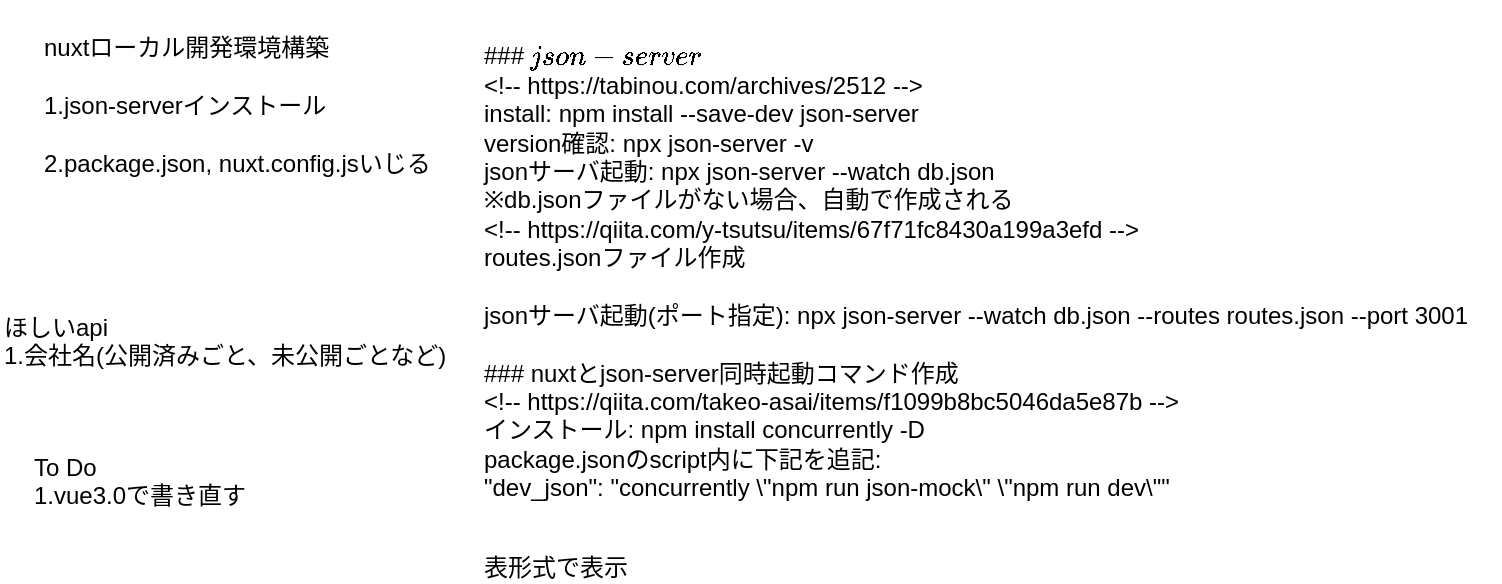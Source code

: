<mxfile>
    <diagram id="1YFxwhipXY8r6Y6Q5YDT" name="Page-1">
        <mxGraphModel dx="564" dy="261" grid="1" gridSize="10" guides="1" tooltips="1" connect="1" arrows="1" fold="1" page="1" pageScale="1" pageWidth="827" pageHeight="1169" math="0" shadow="0">
            <root>
                <mxCell id="0"/>
                <mxCell id="1" parent="0"/>
                <mxCell id="2" value="nuxtローカル開発環境構築&lt;br&gt;&lt;br&gt;1.json-serverインストール&lt;br&gt;&lt;br&gt;2.package.json, nuxt.config.jsいじる" style="text;html=1;align=left;verticalAlign=top;resizable=0;points=[];autosize=1;strokeColor=none;" parent="1" vertex="1">
                    <mxGeometry x="40" y="30" width="210" height="80" as="geometry"/>
                </mxCell>
                <mxCell id="3" value="&lt;div&gt;&lt;br&gt;&lt;/div&gt;&lt;div&gt;### `json-server`&lt;/div&gt;&lt;div&gt;&amp;lt;!-- https://tabinou.com/archives/2512 --&amp;gt;&lt;/div&gt;&lt;div&gt;install: npm install --save-dev json-server&lt;/div&gt;&lt;div&gt;version確認: npx json-server -v&lt;/div&gt;&lt;div&gt;jsonサーバ起動: npx json-server --watch db.json&lt;/div&gt;&lt;div&gt;※db.jsonファイルがない場合、自動で作成される&lt;/div&gt;&lt;div&gt;&amp;lt;!-- https://qiita.com/y-tsutsu/items/67f71fc8430a199a3efd --&amp;gt;&lt;/div&gt;&lt;div&gt;routes.jsonファイル作成&lt;/div&gt;&lt;div&gt;&lt;br&gt;&lt;/div&gt;&lt;div&gt;jsonサーバ起動(ポート指定): npx json-server --watch db.json --routes routes.json --port 3001&lt;/div&gt;&lt;div&gt;&lt;br&gt;&lt;/div&gt;&lt;div&gt;### nuxtとjson-server同時起動コマンド作成&lt;/div&gt;&lt;div&gt;&amp;lt;!-- https://qiita.com/takeo-asai/items/f1099b8bc5046da5e87b --&amp;gt;&lt;/div&gt;&lt;div&gt;インストール: npm install concurrently -D&lt;/div&gt;&lt;div&gt;package.jsonのscript内に下記を追記:&lt;/div&gt;&lt;div&gt;&quot;dev_json&quot;: &quot;concurrently \&quot;npm run json-mock\&quot; \&quot;npm run dev\&quot;&quot;&lt;/div&gt;" style="text;html=1;align=left;verticalAlign=top;resizable=0;points=[];autosize=1;strokeColor=none;" parent="1" vertex="1">
                    <mxGeometry x="260" y="20" width="510" height="240" as="geometry"/>
                </mxCell>
                <mxCell id="4" value="ほしいapi&lt;br&gt;1.会社名(公開済みごと、未公開ごとなど)" style="text;html=1;align=left;verticalAlign=top;resizable=0;points=[];autosize=1;strokeColor=none;" parent="1" vertex="1">
                    <mxGeometry x="20" y="170" width="240" height="30" as="geometry"/>
                </mxCell>
                <mxCell id="5" value="To Do&lt;br&gt;1.vue3.0で書き直す" style="text;html=1;align=left;verticalAlign=top;resizable=0;points=[];autosize=1;strokeColor=none;" parent="1" vertex="1">
                    <mxGeometry x="35" y="240" width="120" height="30" as="geometry"/>
                </mxCell>
                <mxCell id="ig_ntxyra1lJ4XbZ5mGs-5" value="表形式で表示&lt;br&gt;" style="text;html=1;align=left;verticalAlign=top;resizable=0;points=[];autosize=1;strokeColor=none;" vertex="1" parent="1">
                    <mxGeometry x="260" y="290" width="90" height="20" as="geometry"/>
                </mxCell>
            </root>
        </mxGraphModel>
    </diagram>
    <diagram id="DXulwIS53BB-GbVR4dh3" name="image">
        <mxGraphModel dx="804" dy="261" grid="1" gridSize="10" guides="1" tooltips="1" connect="1" arrows="1" fold="1" page="1" pageScale="1" pageWidth="827" pageHeight="1169" math="0" shadow="0">
            <root>
                <mxCell id="tE4BbN-4u7K3I2lurqO_-0"/>
                <mxCell id="tE4BbN-4u7K3I2lurqO_-1" parent="tE4BbN-4u7K3I2lurqO_-0"/>
                <mxCell id="tE4BbN-4u7K3I2lurqO_-8" style="edgeStyle=orthogonalEdgeStyle;rounded=0;orthogonalLoop=1;jettySize=auto;html=1;exitX=0.75;exitY=1;exitDx=0;exitDy=0;entryX=0.75;entryY=0;entryDx=0;entryDy=0;" parent="tE4BbN-4u7K3I2lurqO_-1" source="tE4BbN-4u7K3I2lurqO_-2" target="tE4BbN-4u7K3I2lurqO_-7" edge="1">
                    <mxGeometry relative="1" as="geometry"/>
                </mxCell>
                <mxCell id="tE4BbN-4u7K3I2lurqO_-12" style="edgeStyle=orthogonalEdgeStyle;rounded=0;orthogonalLoop=1;jettySize=auto;html=1;exitX=0;exitY=0.75;exitDx=0;exitDy=0;entryX=1;entryY=0.75;entryDx=0;entryDy=0;" parent="tE4BbN-4u7K3I2lurqO_-1" source="tE4BbN-4u7K3I2lurqO_-2" target="tE4BbN-4u7K3I2lurqO_-3" edge="1">
                    <mxGeometry relative="1" as="geometry"/>
                </mxCell>
                <mxCell id="tE4BbN-4u7K3I2lurqO_-2" value="store/index.js" style="whiteSpace=wrap;html=1;" parent="tE4BbN-4u7K3I2lurqO_-1" vertex="1">
                    <mxGeometry x="240" y="30" width="120" height="60" as="geometry"/>
                </mxCell>
                <mxCell id="tE4BbN-4u7K3I2lurqO_-5" style="edgeStyle=orthogonalEdgeStyle;rounded=0;orthogonalLoop=1;jettySize=auto;html=1;exitX=1;exitY=0.25;exitDx=0;exitDy=0;entryX=0;entryY=0.25;entryDx=0;entryDy=0;" parent="tE4BbN-4u7K3I2lurqO_-1" source="tE4BbN-4u7K3I2lurqO_-3" target="tE4BbN-4u7K3I2lurqO_-2" edge="1">
                    <mxGeometry relative="1" as="geometry"/>
                </mxCell>
                <mxCell id="tE4BbN-4u7K3I2lurqO_-3" value="pages/各ページ" style="whiteSpace=wrap;html=1;" parent="tE4BbN-4u7K3I2lurqO_-1" vertex="1">
                    <mxGeometry x="70" y="30" width="120" height="60" as="geometry"/>
                </mxCell>
                <mxCell id="tE4BbN-4u7K3I2lurqO_-6" value="commit" style="text;html=1;align=center;verticalAlign=middle;resizable=0;points=[];autosize=1;strokeColor=none;" parent="tE4BbN-4u7K3I2lurqO_-1" vertex="1">
                    <mxGeometry x="190" y="20" width="50" height="20" as="geometry"/>
                </mxCell>
                <mxCell id="tE4BbN-4u7K3I2lurqO_-10" style="edgeStyle=orthogonalEdgeStyle;rounded=0;orthogonalLoop=1;jettySize=auto;html=1;exitX=0.25;exitY=0;exitDx=0;exitDy=0;entryX=0.25;entryY=1;entryDx=0;entryDy=0;" parent="tE4BbN-4u7K3I2lurqO_-1" source="tE4BbN-4u7K3I2lurqO_-7" target="tE4BbN-4u7K3I2lurqO_-2" edge="1">
                    <mxGeometry relative="1" as="geometry"/>
                </mxCell>
                <mxCell id="tE4BbN-4u7K3I2lurqO_-7" value="flask" style="whiteSpace=wrap;html=1;" parent="tE4BbN-4u7K3I2lurqO_-1" vertex="1">
                    <mxGeometry x="240" y="170" width="120" height="60" as="geometry"/>
                </mxCell>
                <mxCell id="tE4BbN-4u7K3I2lurqO_-9" value="api/request" style="text;html=1;align=center;verticalAlign=middle;resizable=0;points=[];autosize=1;strokeColor=none;" parent="tE4BbN-4u7K3I2lurqO_-1" vertex="1">
                    <mxGeometry x="325" y="110" width="70" height="20" as="geometry"/>
                </mxCell>
                <mxCell id="tE4BbN-4u7K3I2lurqO_-11" value="api/response" style="text;html=1;align=center;verticalAlign=middle;resizable=0;points=[];autosize=1;strokeColor=none;" parent="tE4BbN-4u7K3I2lurqO_-1" vertex="1">
                    <mxGeometry x="205" y="120" width="80" height="20" as="geometry"/>
                </mxCell>
                <mxCell id="tE4BbN-4u7K3I2lurqO_-13" value="store" style="text;html=1;align=center;verticalAlign=middle;resizable=0;points=[];autosize=1;strokeColor=none;" parent="tE4BbN-4u7K3I2lurqO_-1" vertex="1">
                    <mxGeometry x="190" y="80" width="40" height="20" as="geometry"/>
                </mxCell>
            </root>
        </mxGraphModel>
    </diagram>
    <diagram id="FEyMsxz_L21BVMjUiSZh" name="hierarchyについて">
        <mxGraphModel dx="1340" dy="782" grid="1" gridSize="10" guides="1" tooltips="1" connect="1" arrows="1" fold="1" page="1" pageScale="1" pageWidth="827" pageHeight="1169" math="0" shadow="0">
            <root>
                <mxCell id="N04FtUZ0s6JrWru38fER-0"/>
                <mxCell id="N04FtUZ0s6JrWru38fER-1" parent="N04FtUZ0s6JrWru38fER-0"/>
                <mxCell id="N04FtUZ0s6JrWru38fER-24" value="VueJsonToTableNew.vue&lt;br&gt;&lt;br&gt;&lt;div&gt;&amp;lt;template&amp;gt;&lt;/div&gt;&lt;div&gt;&amp;nbsp; &amp;nbsp; &amp;nbsp; &amp;nbsp; &amp;lt;p&amp;gt;hierarchy:{{hierarchy}}&amp;lt;/p&amp;gt;&lt;/div&gt;&lt;div&gt;&amp;nbsp; &amp;nbsp; &amp;nbsp; &amp;nbsp; &amp;lt;VueJsonToTable&lt;/div&gt;&lt;div&gt;&amp;nbsp; &amp;nbsp; &amp;nbsp; &amp;nbsp; &amp;nbsp; :data=&quot;data[row]&quot;&lt;/div&gt;&lt;div&gt;&amp;nbsp; &amp;nbsp; &amp;nbsp; &amp;nbsp; &amp;nbsp; :previousData=&quot;arrData&quot;&lt;/div&gt;&lt;div&gt;&amp;nbsp; &amp;nbsp; &amp;nbsp; &amp;nbsp; &amp;nbsp; :hierarchy=&quot;hieNum&quot;&lt;/div&gt;&lt;div&gt;&amp;nbsp; &amp;nbsp; &amp;nbsp; &amp;nbsp; /&amp;gt;&lt;/div&gt;&lt;div&gt;&amp;lt;/template&amp;gt;&lt;/div&gt;&lt;div&gt;&lt;br&gt;&lt;/div&gt;&lt;div&gt;&lt;br&gt;&lt;/div&gt;&lt;div&gt;&amp;lt;script&amp;gt;&lt;/div&gt;&lt;div&gt;import VueJsonToTable from &quot;./VueJsonToTable&quot;;&lt;/div&gt;&lt;div&gt;export default {&lt;/div&gt;&lt;div&gt;&amp;nbsp; name: &quot;VueJsonToTable&quot;,&lt;/div&gt;&lt;div&gt;&amp;nbsp; components: {&lt;/div&gt;&lt;div&gt;&amp;nbsp; &amp;nbsp; VueJsonToTable&lt;/div&gt;&lt;div&gt;&amp;nbsp; },&lt;/div&gt;&lt;div&gt;&amp;nbsp; props: {&lt;/div&gt;&lt;div&gt;&amp;nbsp; &amp;nbsp; // jsonの階層管理&lt;/div&gt;&lt;div&gt;&amp;nbsp; &amp;nbsp; hierarchy:{&lt;/div&gt;&lt;div&gt;&amp;nbsp; &amp;nbsp; &amp;nbsp; type: Number,&lt;/div&gt;&lt;div&gt;&amp;nbsp; &amp;nbsp; &amp;nbsp; default:0&lt;/div&gt;&lt;div&gt;&amp;nbsp; &amp;nbsp; },&lt;/div&gt;&lt;div&gt;&amp;nbsp; },&lt;/div&gt;&lt;div&gt;&amp;nbsp; data(){&lt;/div&gt;&lt;div&gt;&amp;nbsp; &amp;nbsp; return{&lt;/div&gt;&lt;div&gt;&amp;nbsp; &amp;nbsp; &amp;nbsp; hieNum:this.hierarchy&lt;/div&gt;&lt;div&gt;&amp;nbsp; &amp;nbsp; }&lt;/div&gt;&lt;div&gt;&amp;nbsp; },&lt;/div&gt;&lt;div&gt;&amp;nbsp; created(){&lt;/div&gt;&lt;div&gt;&amp;nbsp; &amp;nbsp; this.hieNum = this.hierarchy + 1&lt;/div&gt;&lt;div&gt;&amp;nbsp; },&lt;/div&gt;&lt;div&gt;&amp;nbsp; }&lt;/div&gt;&lt;div&gt;};&lt;/div&gt;&lt;div&gt;&amp;lt;/script&amp;gt;&lt;/div&gt;" style="whiteSpace=wrap;html=1;align=left;verticalAlign=top;" vertex="1" parent="N04FtUZ0s6JrWru38fER-1">
                    <mxGeometry x="330" y="90" width="300" height="540" as="geometry"/>
                </mxCell>
                <mxCell id="N04FtUZ0s6JrWru38fER-3" value="hierarychy: jsonの階層を管理するための値" style="text;html=1;align=center;verticalAlign=middle;resizable=0;points=[];autosize=1;strokeColor=none;" vertex="1" parent="N04FtUZ0s6JrWru38fER-1">
                    <mxGeometry x="35" y="10" width="240" height="20" as="geometry"/>
                </mxCell>
                <mxCell id="N04FtUZ0s6JrWru38fER-4" value="VueJsonToTableNew.vue&lt;br&gt;&lt;br&gt;&lt;div&gt;&amp;lt;template&amp;gt;&lt;/div&gt;&lt;div&gt;&amp;nbsp; &amp;nbsp; &amp;nbsp; &amp;nbsp; &amp;lt;p&amp;gt;hierarchy:{{hierarchy}}&amp;lt;/p&amp;gt;&lt;/div&gt;&lt;div&gt;&amp;nbsp; &amp;nbsp; &amp;nbsp; &amp;nbsp; &amp;lt;VueJsonToTable&lt;/div&gt;&lt;div&gt;&amp;nbsp; &amp;nbsp; &amp;nbsp; &amp;nbsp; &amp;nbsp; :data=&quot;data[row]&quot;&lt;/div&gt;&lt;div&gt;&amp;nbsp; &amp;nbsp; &amp;nbsp; &amp;nbsp; &amp;nbsp; :previousData=&quot;arrData&quot;&lt;/div&gt;&lt;div&gt;&amp;nbsp; &amp;nbsp; &amp;nbsp; &amp;nbsp; &amp;nbsp; :hierarchy=&quot;hieNum&quot;&lt;/div&gt;&lt;div&gt;&amp;nbsp; &amp;nbsp; &amp;nbsp; &amp;nbsp; /&amp;gt;&lt;/div&gt;&lt;div&gt;&amp;lt;/template&amp;gt;&lt;/div&gt;&lt;div&gt;&lt;br&gt;&lt;/div&gt;&lt;div&gt;&lt;br&gt;&lt;/div&gt;&lt;div&gt;&amp;lt;script&amp;gt;&lt;/div&gt;&lt;div&gt;import VueJsonToTable from &quot;./VueJsonToTable&quot;;&lt;/div&gt;&lt;div&gt;export default {&lt;/div&gt;&lt;div&gt;&amp;nbsp; name: &quot;VueJsonToTable&quot;,&lt;/div&gt;&lt;div&gt;&amp;nbsp; components: {&lt;/div&gt;&lt;div&gt;&amp;nbsp; &amp;nbsp; VueJsonToTable&lt;/div&gt;&lt;div&gt;&amp;nbsp; },&lt;/div&gt;&lt;div&gt;&amp;nbsp; props: {&lt;/div&gt;&lt;div&gt;&amp;nbsp; &amp;nbsp; // jsonの階層管理&lt;/div&gt;&lt;div&gt;&amp;nbsp; &amp;nbsp; hierarchy:{&lt;/div&gt;&lt;div&gt;&amp;nbsp; &amp;nbsp; &amp;nbsp; type: Number,&lt;/div&gt;&lt;div&gt;&amp;nbsp; &amp;nbsp; &amp;nbsp; default:0&lt;/div&gt;&lt;div&gt;&amp;nbsp; &amp;nbsp; },&lt;/div&gt;&lt;div&gt;&amp;nbsp; },&lt;/div&gt;&lt;div&gt;&amp;nbsp; data(){&lt;/div&gt;&lt;div&gt;&amp;nbsp; &amp;nbsp; return{&lt;/div&gt;&lt;div&gt;&amp;nbsp; &amp;nbsp; &amp;nbsp; hieNum:this.hierarchy&lt;/div&gt;&lt;div&gt;&amp;nbsp; &amp;nbsp; }&lt;/div&gt;&lt;div&gt;&amp;nbsp; },&lt;/div&gt;&lt;div&gt;&amp;nbsp; created(){&lt;/div&gt;&lt;div&gt;&amp;nbsp; &amp;nbsp; this.hieNum = this.hierarchy + 1&lt;/div&gt;&lt;div&gt;&amp;nbsp; },&lt;/div&gt;&lt;div&gt;&amp;nbsp; }&lt;/div&gt;&lt;div&gt;};&lt;/div&gt;&lt;div&gt;&amp;lt;/script&amp;gt;&lt;/div&gt;" style="whiteSpace=wrap;html=1;align=left;verticalAlign=top;" vertex="1" parent="N04FtUZ0s6JrWru38fER-1">
                    <mxGeometry x="10" y="90" width="300" height="540" as="geometry"/>
                </mxCell>
                <mxCell id="N04FtUZ0s6JrWru38fER-7" value="hierarchy: 0" style="text;html=1;align=center;verticalAlign=middle;resizable=0;points=[];autosize=1;strokeColor=none;" vertex="1" parent="N04FtUZ0s6JrWru38fER-1">
                    <mxGeometry x="70" y="60" width="80" height="20" as="geometry"/>
                </mxCell>
                <mxCell id="N04FtUZ0s6JrWru38fER-9" value="hierarchy: 1" style="text;html=1;align=center;verticalAlign=middle;resizable=0;points=[];autosize=1;strokeColor=none;" vertex="1" parent="N04FtUZ0s6JrWru38fER-1">
                    <mxGeometry x="340" y="60" width="80" height="20" as="geometry"/>
                </mxCell>
                <mxCell id="N04FtUZ0s6JrWru38fER-13" value="&lt;span style=&quot;text-align: center&quot;&gt;hierarchy: 0&lt;/span&gt;" style="whiteSpace=wrap;html=1;align=left;verticalAlign=top;strokeColor=#007FFF;" vertex="1" parent="N04FtUZ0s6JrWru38fER-1">
                    <mxGeometry x="210" y="130" width="80" height="30" as="geometry"/>
                </mxCell>
                <mxCell id="N04FtUZ0s6JrWru38fER-20" style="edgeStyle=orthogonalEdgeStyle;rounded=0;orthogonalLoop=1;jettySize=auto;html=1;exitX=1;exitY=0.5;exitDx=0;exitDy=0;entryX=0.75;entryY=1;entryDx=0;entryDy=0;strokeColor=#007FFF;" edge="1" parent="N04FtUZ0s6JrWru38fER-1" source="N04FtUZ0s6JrWru38fER-14" target="N04FtUZ0s6JrWru38fER-21">
                    <mxGeometry relative="1" as="geometry">
                        <Array as="points">
                            <mxPoint x="320" y="585"/>
                            <mxPoint x="320" y="240"/>
                            <mxPoint x="230" y="240"/>
                        </Array>
                    </mxGeometry>
                </mxCell>
                <mxCell id="N04FtUZ0s6JrWru38fER-14" value="&lt;div style=&quot;text-align: center&quot;&gt;&lt;span style=&quot;text-align: left&quot;&gt;this.hieNum = 0 + 1 = 1&lt;/span&gt;&lt;br&gt;&lt;/div&gt;" style="whiteSpace=wrap;html=1;align=left;verticalAlign=top;strokeColor=#007FFF;" vertex="1" parent="N04FtUZ0s6JrWru38fER-1">
                    <mxGeometry x="140" y="570" width="140" height="30" as="geometry"/>
                </mxCell>
                <mxCell id="N04FtUZ0s6JrWru38fER-16" style="edgeStyle=orthogonalEdgeStyle;rounded=0;orthogonalLoop=1;jettySize=auto;html=1;exitX=0.5;exitY=1;exitDx=0;exitDy=0;entryX=0.5;entryY=0;entryDx=0;entryDy=0;strokeColor=#007FFF;" edge="1" parent="N04FtUZ0s6JrWru38fER-1" source="N04FtUZ0s6JrWru38fER-15" target="N04FtUZ0s6JrWru38fER-14">
                    <mxGeometry relative="1" as="geometry"/>
                </mxCell>
                <mxCell id="N04FtUZ0s6JrWru38fER-15" value="&lt;div style=&quot;text-align: center&quot;&gt;&lt;span style=&quot;text-align: left&quot;&gt;this.hieNum = 0&lt;/span&gt;&lt;br&gt;&lt;/div&gt;" style="whiteSpace=wrap;html=1;align=left;verticalAlign=top;strokeColor=#007FFF;" vertex="1" parent="N04FtUZ0s6JrWru38fER-1">
                    <mxGeometry x="160" y="480" width="140" height="30" as="geometry"/>
                </mxCell>
                <mxCell id="N04FtUZ0s6JrWru38fER-18" style="edgeStyle=orthogonalEdgeStyle;rounded=0;orthogonalLoop=1;jettySize=auto;html=1;entryX=0.5;entryY=0;entryDx=0;entryDy=0;strokeColor=#007FFF;" edge="1" parent="N04FtUZ0s6JrWru38fER-1" target="N04FtUZ0s6JrWru38fER-15">
                    <mxGeometry relative="1" as="geometry">
                        <mxPoint x="90" y="430" as="sourcePoint"/>
                        <mxPoint x="220" y="580" as="targetPoint"/>
                        <Array as="points">
                            <mxPoint x="230" y="430"/>
                        </Array>
                    </mxGeometry>
                </mxCell>
                <mxCell id="N04FtUZ0s6JrWru38fER-34" style="edgeStyle=orthogonalEdgeStyle;rounded=0;orthogonalLoop=1;jettySize=auto;html=1;exitX=1;exitY=0.5;exitDx=0;exitDy=0;entryX=0;entryY=0.5;entryDx=0;entryDy=0;strokeColor=#007FFF;" edge="1" parent="N04FtUZ0s6JrWru38fER-1" source="N04FtUZ0s6JrWru38fER-21" target="N04FtUZ0s6JrWru38fER-32">
                    <mxGeometry relative="1" as="geometry"/>
                </mxCell>
                <mxCell id="N04FtUZ0s6JrWru38fER-21" value=":hierarchy=0" style="whiteSpace=wrap;html=1;align=left;verticalAlign=top;strokeColor=#007FFF;" vertex="1" parent="N04FtUZ0s6JrWru38fER-1">
                    <mxGeometry x="170" y="190" width="80" height="30" as="geometry"/>
                </mxCell>
                <mxCell id="N04FtUZ0s6JrWru38fER-25" value="&lt;span style=&quot;text-align: center&quot;&gt;hierarchy: 1&lt;/span&gt;" style="whiteSpace=wrap;html=1;align=left;verticalAlign=top;strokeColor=#007FFF;" vertex="1" parent="N04FtUZ0s6JrWru38fER-1">
                    <mxGeometry x="530" y="130" width="80" height="30" as="geometry"/>
                </mxCell>
                <mxCell id="N04FtUZ0s6JrWru38fER-26" style="edgeStyle=orthogonalEdgeStyle;rounded=0;orthogonalLoop=1;jettySize=auto;html=1;exitX=1;exitY=0.5;exitDx=0;exitDy=0;entryX=0.75;entryY=1;entryDx=0;entryDy=0;strokeColor=#007FFF;" edge="1" source="N04FtUZ0s6JrWru38fER-27" target="N04FtUZ0s6JrWru38fER-31" parent="N04FtUZ0s6JrWru38fER-1">
                    <mxGeometry relative="1" as="geometry">
                        <Array as="points">
                            <mxPoint x="640" y="585"/>
                            <mxPoint x="640" y="240"/>
                            <mxPoint x="550" y="240"/>
                        </Array>
                    </mxGeometry>
                </mxCell>
                <mxCell id="N04FtUZ0s6JrWru38fER-27" value="&lt;div style=&quot;text-align: center&quot;&gt;&lt;span style=&quot;text-align: left&quot;&gt;this.hieNum = 1 + 1 = 2&lt;/span&gt;&lt;br&gt;&lt;/div&gt;" style="whiteSpace=wrap;html=1;align=left;verticalAlign=top;strokeColor=#007FFF;" vertex="1" parent="N04FtUZ0s6JrWru38fER-1">
                    <mxGeometry x="460" y="570" width="140" height="30" as="geometry"/>
                </mxCell>
                <mxCell id="N04FtUZ0s6JrWru38fER-28" style="edgeStyle=orthogonalEdgeStyle;rounded=0;orthogonalLoop=1;jettySize=auto;html=1;exitX=0.5;exitY=1;exitDx=0;exitDy=0;entryX=0.5;entryY=0;entryDx=0;entryDy=0;strokeColor=#007FFF;" edge="1" source="N04FtUZ0s6JrWru38fER-29" target="N04FtUZ0s6JrWru38fER-27" parent="N04FtUZ0s6JrWru38fER-1">
                    <mxGeometry relative="1" as="geometry"/>
                </mxCell>
                <mxCell id="N04FtUZ0s6JrWru38fER-29" value="&lt;div style=&quot;text-align: center&quot;&gt;&lt;span style=&quot;text-align: left&quot;&gt;this.hieNum = 1&lt;/span&gt;&lt;br&gt;&lt;/div&gt;" style="whiteSpace=wrap;html=1;align=left;verticalAlign=top;strokeColor=#007FFF;" vertex="1" parent="N04FtUZ0s6JrWru38fER-1">
                    <mxGeometry x="480" y="480" width="140" height="30" as="geometry"/>
                </mxCell>
                <mxCell id="N04FtUZ0s6JrWru38fER-30" style="edgeStyle=orthogonalEdgeStyle;rounded=0;orthogonalLoop=1;jettySize=auto;html=1;entryX=0.5;entryY=0;entryDx=0;entryDy=0;strokeColor=#007FFF;exitX=1;exitY=0.5;exitDx=0;exitDy=0;" edge="1" target="N04FtUZ0s6JrWru38fER-29" parent="N04FtUZ0s6JrWru38fER-1" source="N04FtUZ0s6JrWru38fER-32">
                    <mxGeometry relative="1" as="geometry">
                        <mxPoint x="410" y="430" as="sourcePoint"/>
                        <mxPoint x="540" y="580" as="targetPoint"/>
                        <Array as="points">
                            <mxPoint x="510" y="430"/>
                            <mxPoint x="550" y="430"/>
                        </Array>
                    </mxGeometry>
                </mxCell>
                <mxCell id="N04FtUZ0s6JrWru38fER-31" value=":hierarchy=2" style="whiteSpace=wrap;html=1;align=left;verticalAlign=top;strokeColor=#007FFF;" vertex="1" parent="N04FtUZ0s6JrWru38fER-1">
                    <mxGeometry x="490" y="190" width="80" height="30" as="geometry"/>
                </mxCell>
                <mxCell id="N04FtUZ0s6JrWru38fER-32" value="&lt;span style=&quot;text-align: center&quot;&gt;hierarchy: 1&lt;/span&gt;" style="whiteSpace=wrap;html=1;align=left;verticalAlign=top;strokeColor=#007FFF;" vertex="1" parent="N04FtUZ0s6JrWru38fER-1">
                    <mxGeometry x="430" y="390" width="80" height="30" as="geometry"/>
                </mxCell>
                <mxCell id="N04FtUZ0s6JrWru38fER-35" value="VueJsonToTableNew.vue&lt;br&gt;&lt;br&gt;&lt;div&gt;&amp;lt;template&amp;gt;&lt;/div&gt;&lt;div&gt;&amp;nbsp; &amp;nbsp; &amp;nbsp; &amp;nbsp; &amp;lt;p&amp;gt;hierarchy:{{hierarchy}}&amp;lt;/p&amp;gt;&lt;/div&gt;&lt;div&gt;&amp;nbsp; &amp;nbsp; &amp;nbsp; &amp;nbsp; &amp;lt;VueJsonToTable&lt;/div&gt;&lt;div&gt;&amp;nbsp; &amp;nbsp; &amp;nbsp; &amp;nbsp; &amp;nbsp; :data=&quot;data[row]&quot;&lt;/div&gt;&lt;div&gt;&amp;nbsp; &amp;nbsp; &amp;nbsp; &amp;nbsp; &amp;nbsp; :previousData=&quot;arrData&quot;&lt;/div&gt;&lt;div&gt;&amp;nbsp; &amp;nbsp; &amp;nbsp; &amp;nbsp; &amp;nbsp; :hierarchy=&quot;hieNum&quot;&lt;/div&gt;&lt;div&gt;&amp;nbsp; &amp;nbsp; &amp;nbsp; &amp;nbsp; /&amp;gt;&lt;/div&gt;&lt;div&gt;&amp;lt;/template&amp;gt;&lt;/div&gt;&lt;div&gt;&lt;br&gt;&lt;/div&gt;&lt;div&gt;&lt;br&gt;&lt;/div&gt;&lt;div&gt;&amp;lt;script&amp;gt;&lt;/div&gt;&lt;div&gt;import VueJsonToTable from &quot;./VueJsonToTable&quot;;&lt;/div&gt;&lt;div&gt;export default {&lt;/div&gt;&lt;div&gt;&amp;nbsp; name: &quot;VueJsonToTable&quot;,&lt;/div&gt;&lt;div&gt;&amp;nbsp; components: {&lt;/div&gt;&lt;div&gt;&amp;nbsp; &amp;nbsp; VueJsonToTable&lt;/div&gt;&lt;div&gt;&amp;nbsp; },&lt;/div&gt;&lt;div&gt;&amp;nbsp; props: {&lt;/div&gt;&lt;div&gt;&amp;nbsp; &amp;nbsp; // jsonの階層管理&lt;/div&gt;&lt;div&gt;&amp;nbsp; &amp;nbsp; hierarchy:{&lt;/div&gt;&lt;div&gt;&amp;nbsp; &amp;nbsp; &amp;nbsp; type: Number,&lt;/div&gt;&lt;div&gt;&amp;nbsp; &amp;nbsp; &amp;nbsp; default:0&lt;/div&gt;&lt;div&gt;&amp;nbsp; &amp;nbsp; },&lt;/div&gt;&lt;div&gt;&amp;nbsp; },&lt;/div&gt;&lt;div&gt;&amp;nbsp; data(){&lt;/div&gt;&lt;div&gt;&amp;nbsp; &amp;nbsp; return{&lt;/div&gt;&lt;div&gt;&amp;nbsp; &amp;nbsp; &amp;nbsp; hieNum:this.hierarchy&lt;/div&gt;&lt;div&gt;&amp;nbsp; &amp;nbsp; }&lt;/div&gt;&lt;div&gt;&amp;nbsp; },&lt;/div&gt;&lt;div&gt;&amp;nbsp; created(){&lt;/div&gt;&lt;div&gt;&amp;nbsp; &amp;nbsp; this.hieNum = this.hierarchy + 1&lt;/div&gt;&lt;div&gt;&amp;nbsp; },&lt;/div&gt;&lt;div&gt;&amp;nbsp; }&lt;/div&gt;&lt;div&gt;};&lt;/div&gt;&lt;div&gt;&amp;lt;/script&amp;gt;&lt;/div&gt;" style="whiteSpace=wrap;html=1;align=left;verticalAlign=top;" vertex="1" parent="N04FtUZ0s6JrWru38fER-1">
                    <mxGeometry x="650" y="90" width="300" height="540" as="geometry"/>
                </mxCell>
                <mxCell id="N04FtUZ0s6JrWru38fER-36" value="&lt;span style=&quot;text-align: center&quot;&gt;hierarchy: 2&lt;/span&gt;" style="whiteSpace=wrap;html=1;align=left;verticalAlign=top;strokeColor=#007FFF;" vertex="1" parent="N04FtUZ0s6JrWru38fER-1">
                    <mxGeometry x="850" y="130" width="80" height="30" as="geometry"/>
                </mxCell>
                <mxCell id="N04FtUZ0s6JrWru38fER-37" style="edgeStyle=orthogonalEdgeStyle;rounded=0;orthogonalLoop=1;jettySize=auto;html=1;exitX=1;exitY=0.5;exitDx=0;exitDy=0;entryX=0.75;entryY=1;entryDx=0;entryDy=0;strokeColor=#007FFF;" edge="1" source="N04FtUZ0s6JrWru38fER-38" target="N04FtUZ0s6JrWru38fER-42" parent="N04FtUZ0s6JrWru38fER-1">
                    <mxGeometry relative="1" as="geometry">
                        <Array as="points">
                            <mxPoint x="960" y="585"/>
                            <mxPoint x="960" y="240"/>
                            <mxPoint x="870" y="240"/>
                        </Array>
                    </mxGeometry>
                </mxCell>
                <mxCell id="N04FtUZ0s6JrWru38fER-38" value="&lt;div style=&quot;text-align: center&quot;&gt;&lt;span style=&quot;text-align: left&quot;&gt;this.hieNum = 2 + 1 = 3&lt;/span&gt;&lt;br&gt;&lt;/div&gt;" style="whiteSpace=wrap;html=1;align=left;verticalAlign=top;strokeColor=#007FFF;" vertex="1" parent="N04FtUZ0s6JrWru38fER-1">
                    <mxGeometry x="780" y="570" width="140" height="30" as="geometry"/>
                </mxCell>
                <mxCell id="N04FtUZ0s6JrWru38fER-39" style="edgeStyle=orthogonalEdgeStyle;rounded=0;orthogonalLoop=1;jettySize=auto;html=1;exitX=0.5;exitY=1;exitDx=0;exitDy=0;entryX=0.5;entryY=0;entryDx=0;entryDy=0;strokeColor=#007FFF;" edge="1" source="N04FtUZ0s6JrWru38fER-40" target="N04FtUZ0s6JrWru38fER-38" parent="N04FtUZ0s6JrWru38fER-1">
                    <mxGeometry relative="1" as="geometry"/>
                </mxCell>
                <mxCell id="N04FtUZ0s6JrWru38fER-40" value="&lt;div style=&quot;text-align: center&quot;&gt;&lt;span style=&quot;text-align: left&quot;&gt;this.hieNum = 2&lt;/span&gt;&lt;br&gt;&lt;/div&gt;" style="whiteSpace=wrap;html=1;align=left;verticalAlign=top;strokeColor=#007FFF;" vertex="1" parent="N04FtUZ0s6JrWru38fER-1">
                    <mxGeometry x="800" y="480" width="140" height="30" as="geometry"/>
                </mxCell>
                <mxCell id="N04FtUZ0s6JrWru38fER-41" style="edgeStyle=orthogonalEdgeStyle;rounded=0;orthogonalLoop=1;jettySize=auto;html=1;entryX=0.5;entryY=0;entryDx=0;entryDy=0;strokeColor=#007FFF;exitX=1;exitY=0.5;exitDx=0;exitDy=0;" edge="1" source="N04FtUZ0s6JrWru38fER-43" target="N04FtUZ0s6JrWru38fER-40" parent="N04FtUZ0s6JrWru38fER-1">
                    <mxGeometry relative="1" as="geometry">
                        <mxPoint x="730" y="430" as="sourcePoint"/>
                        <mxPoint x="860" y="580" as="targetPoint"/>
                        <Array as="points">
                            <mxPoint x="830" y="430"/>
                            <mxPoint x="870" y="430"/>
                        </Array>
                    </mxGeometry>
                </mxCell>
                <mxCell id="N04FtUZ0s6JrWru38fER-46" style="edgeStyle=orthogonalEdgeStyle;rounded=0;orthogonalLoop=1;jettySize=auto;html=1;exitX=1;exitY=0.5;exitDx=0;exitDy=0;strokeColor=#007FFF;" edge="1" parent="N04FtUZ0s6JrWru38fER-1" source="N04FtUZ0s6JrWru38fER-42">
                    <mxGeometry relative="1" as="geometry">
                        <mxPoint x="1000" y="204.667" as="targetPoint"/>
                    </mxGeometry>
                </mxCell>
                <mxCell id="N04FtUZ0s6JrWru38fER-42" value=":hierarchy=3" style="whiteSpace=wrap;html=1;align=left;verticalAlign=top;strokeColor=#007FFF;" vertex="1" parent="N04FtUZ0s6JrWru38fER-1">
                    <mxGeometry x="810" y="190" width="80" height="30" as="geometry"/>
                </mxCell>
                <mxCell id="N04FtUZ0s6JrWru38fER-43" value="&lt;span style=&quot;text-align: center&quot;&gt;hierarchy: 2&lt;/span&gt;" style="whiteSpace=wrap;html=1;align=left;verticalAlign=top;strokeColor=#007FFF;" vertex="1" parent="N04FtUZ0s6JrWru38fER-1">
                    <mxGeometry x="750" y="390" width="80" height="30" as="geometry"/>
                </mxCell>
                <mxCell id="N04FtUZ0s6JrWru38fER-44" value="hierarchy: 2" style="text;html=1;align=center;verticalAlign=middle;resizable=0;points=[];autosize=1;strokeColor=none;" vertex="1" parent="N04FtUZ0s6JrWru38fER-1">
                    <mxGeometry x="650" y="60" width="80" height="20" as="geometry"/>
                </mxCell>
                <mxCell id="N04FtUZ0s6JrWru38fER-45" style="edgeStyle=orthogonalEdgeStyle;rounded=0;orthogonalLoop=1;jettySize=auto;html=1;exitX=1;exitY=0.5;exitDx=0;exitDy=0;entryX=0;entryY=0.5;entryDx=0;entryDy=0;strokeColor=#007FFF;" edge="1" target="N04FtUZ0s6JrWru38fER-43" parent="N04FtUZ0s6JrWru38fER-1">
                    <mxGeometry relative="1" as="geometry">
                        <mxPoint x="570" y="205.0" as="sourcePoint"/>
                    </mxGeometry>
                </mxCell>
            </root>
        </mxGraphModel>
    </diagram>
    <diagram id="rDdObV9bj9ZK8hPxYMW9" name="arrayについて">
        <mxGraphModel dx="1410" dy="653" grid="1" gridSize="10" guides="1" tooltips="1" connect="1" arrows="1" fold="1" page="1" pageScale="1" pageWidth="827" pageHeight="1169" math="0" shadow="0">
            <root>
                <mxCell id="lAavp4hnNdj44nGLBsUd-0"/>
                <mxCell id="lAavp4hnNdj44nGLBsUd-1" parent="lAavp4hnNdj44nGLBsUd-0"/>
                <mxCell id="poQ1xiTR2WBCP2Hb4bgy-0" value="VueJsonToTableNew.vue&lt;br&gt;&lt;br&gt;&lt;div&gt;&amp;lt;template&amp;gt;&lt;span&gt;&amp;nbsp; &amp;nbsp;&lt;/span&gt;&lt;/div&gt;&lt;div&gt;&amp;nbsp; &amp;nbsp; &amp;lt;table border=&quot;1&quot;&amp;gt;&lt;/div&gt;&lt;div&gt;&amp;nbsp; &amp;nbsp; &amp;lt;tr&lt;/div&gt;&lt;div&gt;&amp;nbsp; &amp;nbsp; &amp;nbsp; v-for=&quot;(dataKey, index) in dataKeys&quot;&lt;/div&gt;&lt;div&gt;&amp;nbsp; &amp;nbsp; &amp;nbsp; :key=&quot;index&quot;&lt;/div&gt;&lt;div&gt;&amp;nbsp; &amp;nbsp; &amp;gt;&lt;/div&gt;&lt;div&gt;&lt;span&gt;&amp;nbsp; &amp;nbsp; &amp;nbsp; &amp;nbsp; &amp;nbsp; &amp;lt;th&amp;gt;&lt;/span&gt;&lt;br&gt;&lt;/div&gt;&lt;div&gt;&amp;nbsp; &amp;nbsp; &amp;nbsp; &amp;nbsp; &amp;nbsp; &amp;lt;p&amp;gt;hierarchy:{{hierarchy}}&amp;lt;/p&amp;gt;&lt;/div&gt;&lt;div&gt;&amp;nbsp; &amp;nbsp; &amp;nbsp; &amp;nbsp; &amp;nbsp; &amp;lt;p&amp;gt;arrIndex:{{arrIndex}}&amp;lt;/p&amp;gt;&lt;/div&gt;&lt;div&gt;&amp;nbsp; &amp;nbsp; &amp;nbsp; &amp;nbsp; &amp;nbsp;&amp;nbsp;&lt;/div&gt;&lt;div&gt;&amp;nbsp; &amp;nbsp; &amp;nbsp; &amp;nbsp; &amp;nbsp; &amp;lt;p&amp;gt;{{sameHeader(dataKey, index)}}&amp;lt;/p&amp;gt;&lt;/div&gt;&lt;div&gt;&amp;nbsp; &amp;nbsp; &amp;nbsp; &amp;nbsp; &amp;nbsp; &amp;lt;!-- &amp;lt;p&amp;gt;{{diffHeader}}&amp;lt;/p&amp;gt; --&amp;gt;&lt;/div&gt;&lt;div&gt;&amp;nbsp; &amp;nbsp; &amp;nbsp; &amp;nbsp; &amp;nbsp; &amp;lt;!-- &amp;lt;th v-if=&quot;!diffHeader&quot;&amp;gt; --&amp;gt;&lt;/div&gt;&lt;div&gt;&amp;nbsp; &amp;nbsp; &amp;nbsp; &amp;nbsp; &amp;nbsp; &amp;lt;th v-if=&quot;!sameHeader(dataKey, index)&quot;&amp;gt;&lt;/div&gt;&lt;div&gt;&amp;nbsp; &amp;nbsp; &amp;nbsp; &amp;nbsp; &amp;nbsp; &amp;nbsp; header:&lt;/div&gt;&lt;div&gt;&amp;nbsp; &amp;nbsp; &amp;nbsp; &amp;nbsp; &amp;nbsp; &amp;nbsp; {{ keyTitle(dataKey) }}&lt;/div&gt;&lt;div&gt;&amp;nbsp; &amp;nbsp; &amp;nbsp; &amp;nbsp; &amp;nbsp; &amp;lt;/th&amp;gt;&lt;/div&gt;&lt;div&gt;&amp;nbsp; &amp;nbsp; &amp;nbsp; &amp;lt;td v-if=&quot;['string', 'number'].includes(checkValueType(data[dataKey]))&quot;&amp;gt;&lt;/div&gt;&lt;div&gt;&amp;nbsp; &amp;nbsp; &amp;nbsp; &amp;nbsp; &amp;nbsp; data[dataKey]:&amp;nbsp;&lt;/div&gt;&lt;div&gt;&amp;nbsp; &amp;nbsp; &amp;nbsp; &amp;nbsp; &amp;nbsp; {{ data[dataKey] }}&lt;/div&gt;&lt;div&gt;&amp;nbsp; &amp;nbsp; &amp;nbsp; &amp;lt;/td&amp;gt;&lt;/div&gt;&lt;div&gt;&amp;nbsp; &amp;nbsp; &amp;nbsp; &amp;lt;div v-else-if=&quot;checkValueType(data[dataKey]) === 'array'&quot;&amp;gt;&lt;/div&gt;&lt;div&gt;&amp;nbsp; &amp;nbsp; &amp;nbsp; &amp;nbsp; &amp;lt;tr v-for=&quot;(arrRow, index2) in data[dataKey]&quot; :key=&quot;index2&quot; class=&quot;d-flex&quot;&amp;gt;&lt;/div&gt;&lt;div&gt;&amp;nbsp; &amp;nbsp; &amp;nbsp; &amp;nbsp; &amp;nbsp; &amp;lt;div&amp;gt;--&amp;lt;/div&amp;gt;&lt;/div&gt;&lt;div&gt;&amp;nbsp; &amp;nbsp; &amp;nbsp; &amp;nbsp; &amp;nbsp; &amp;lt;td v-if=&quot;['string', 'number'].includes(checkValueType(arrRow))&quot;&amp;gt;&lt;/div&gt;&lt;div&gt;&amp;nbsp; &amp;nbsp; &amp;nbsp; &amp;nbsp; &amp;nbsp; &amp;nbsp; arrRow:&lt;/div&gt;&lt;div&gt;&amp;nbsp; &amp;nbsp; &amp;nbsp; &amp;nbsp; &amp;nbsp; &amp;nbsp; {{ arrRow }}&lt;/div&gt;&lt;div&gt;&amp;nbsp; &amp;nbsp; &amp;nbsp; &amp;nbsp; &amp;nbsp; &amp;lt;/td&amp;gt;&lt;/div&gt;&lt;div&gt;&amp;nbsp; &amp;nbsp; &amp;nbsp; &amp;nbsp; &amp;nbsp; &amp;lt;div v-else&amp;gt;&lt;/div&gt;&lt;div&gt;&amp;nbsp; &amp;nbsp; &amp;nbsp; &amp;nbsp; &amp;nbsp; &amp;nbsp; &amp;lt;VueJsonToTable&amp;nbsp;&lt;/div&gt;&lt;div&gt;&amp;nbsp; &amp;nbsp; &amp;nbsp; &amp;nbsp; &amp;nbsp; &amp;nbsp; &amp;nbsp; :data=&quot;arrRow&quot;&lt;/div&gt;&lt;div&gt;&amp;nbsp; &amp;nbsp; &amp;nbsp; &amp;nbsp; &amp;nbsp; &amp;nbsp; &amp;nbsp; :previousData=&quot;data[dataKey]&quot;&lt;/div&gt;&lt;div&gt;&amp;nbsp; &amp;nbsp; &amp;nbsp; &amp;nbsp; &amp;nbsp; &amp;nbsp; &amp;nbsp; :hierarchy=&quot;hieNum&quot;&lt;/div&gt;&lt;div&gt;&amp;nbsp; &amp;nbsp; &amp;nbsp; &amp;nbsp; &amp;nbsp; &amp;nbsp; /&amp;gt;&lt;/div&gt;&lt;div&gt;&amp;nbsp; &amp;nbsp; &amp;nbsp; &amp;nbsp; &amp;nbsp; &amp;lt;/div&amp;gt;&lt;/div&gt;&lt;div&gt;&amp;nbsp; &amp;nbsp; &amp;nbsp; &amp;nbsp; &amp;lt;/tr&amp;gt;&lt;/div&gt;&lt;div&gt;&amp;nbsp; &amp;nbsp; &amp;nbsp; &amp;lt;/div&amp;gt;&lt;/div&gt;&lt;div&gt;&amp;nbsp; &amp;nbsp; &amp;nbsp; &amp;lt;div v-else&amp;gt;&lt;/div&gt;&lt;div&gt;&amp;nbsp; &amp;nbsp; &amp;nbsp; &amp;nbsp; &amp;lt;VueJsonToTable&lt;/div&gt;&lt;div&gt;&amp;nbsp; &amp;nbsp; &amp;nbsp; &amp;nbsp; &amp;nbsp; :data=&quot;data[dataKey]&quot;&lt;/div&gt;&lt;div&gt;&amp;nbsp; &amp;nbsp; &amp;nbsp; &amp;nbsp; &amp;nbsp; :previousData=&quot;dataKeys&quot;&lt;/div&gt;&lt;div&gt;&amp;nbsp; &amp;nbsp; &amp;nbsp; &amp;nbsp; &amp;nbsp; :hierarchy=&quot;hieNum&quot;&lt;/div&gt;&lt;div&gt;&amp;nbsp; &amp;nbsp; &amp;nbsp; &amp;nbsp; /&amp;gt;&lt;/div&gt;&lt;div&gt;&amp;nbsp; &amp;nbsp; &amp;nbsp; &amp;lt;/div&amp;gt;&lt;/div&gt;&lt;div&gt;&amp;nbsp; &amp;nbsp; &amp;lt;/tr&amp;gt;&lt;/div&gt;&lt;div&gt;&amp;nbsp; &amp;nbsp; &amp;lt;/table&amp;gt;&lt;/div&gt;&lt;div&gt;&amp;nbsp; &amp;lt;/div&amp;gt;&lt;/div&gt;&lt;div&gt;&amp;lt;/template&amp;gt;&lt;/div&gt;" style="whiteSpace=wrap;html=1;align=left;verticalAlign=top;" vertex="1" parent="lAavp4hnNdj44nGLBsUd-1">
                    <mxGeometry x="320" y="190" width="430" height="720" as="geometry"/>
                </mxCell>
                <mxCell id="poQ1xiTR2WBCP2Hb4bgy-2" value="&lt;div&gt;&quot;indpndntFinInfo&quot;: [&lt;/div&gt;&lt;div&gt;&amp;nbsp; &amp;nbsp; &amp;nbsp; &amp;nbsp; &amp;nbsp; &amp;nbsp; {&lt;/div&gt;&lt;div&gt;&amp;nbsp; &amp;nbsp; &amp;nbsp; &amp;nbsp; &amp;nbsp; &amp;nbsp; &amp;nbsp; &quot;amountOfSalls&quot;: 14479693000,&amp;nbsp;&lt;/div&gt;&lt;div&gt;&amp;nbsp; &amp;nbsp; &amp;nbsp; &amp;nbsp; &amp;nbsp; &amp;nbsp; &amp;nbsp; &quot;bps&quot;: 1167.15,&amp;nbsp;&lt;/div&gt;&lt;div&gt;&amp;nbsp; &amp;nbsp; &amp;nbsp; &amp;nbsp; &amp;nbsp; &amp;nbsp; &amp;nbsp; &quot;dividend&quot;: 0.0,&amp;nbsp;&lt;/div&gt;&lt;div&gt;&amp;nbsp; &amp;nbsp; &amp;nbsp; &amp;nbsp; &amp;nbsp; &amp;nbsp; &amp;nbsp; &quot;eps&quot;: 47.13,&amp;nbsp;&lt;/div&gt;&lt;div&gt;&amp;nbsp; &amp;nbsp; &amp;nbsp; &amp;nbsp; &amp;nbsp; &amp;nbsp; &amp;nbsp; &quot;fiscalYear&quot;: &quot;202006&quot;,&amp;nbsp;&lt;/div&gt;&lt;div&gt;&amp;nbsp; &amp;nbsp; &amp;nbsp; &amp;nbsp; &amp;nbsp; &amp;nbsp; &amp;nbsp; &quot;netIncome&quot;: 265362000,&amp;nbsp;&lt;/div&gt;&lt;div&gt;&amp;nbsp; &amp;nbsp; &amp;nbsp; &amp;nbsp; &amp;nbsp; &amp;nbsp; &amp;nbsp; &quot;netWorth&quot;: 6573077000,&amp;nbsp;&lt;/div&gt;&lt;div&gt;&amp;nbsp; &amp;nbsp; &amp;nbsp; &amp;nbsp; &amp;nbsp; &amp;nbsp; &amp;nbsp; &quot;ordinaryIncome&quot;: 373535000&lt;/div&gt;&lt;div&gt;&amp;nbsp; &amp;nbsp; &amp;nbsp; &amp;nbsp; &amp;nbsp; &amp;nbsp; },&amp;nbsp;&lt;/div&gt;&lt;div&gt;&amp;nbsp; &amp;nbsp; &amp;nbsp; &amp;nbsp; &amp;nbsp; &amp;nbsp; {&lt;/div&gt;&lt;div&gt;&amp;nbsp; &amp;nbsp; &amp;nbsp; &amp;nbsp; &amp;nbsp; &amp;nbsp; &amp;nbsp; &quot;amountOfSalls&quot;: 20253519000,&amp;nbsp;&lt;/div&gt;&lt;div&gt;&amp;nbsp; &amp;nbsp; &amp;nbsp; &amp;nbsp; &amp;nbsp; &amp;nbsp; &amp;nbsp; &quot;bps&quot;: 1120.02,&amp;nbsp;&lt;/div&gt;&lt;div&gt;&amp;nbsp; &amp;nbsp; &amp;nbsp; &amp;nbsp; &amp;nbsp; &amp;nbsp; &amp;nbsp; &quot;dividend&quot;: 177.62,&amp;nbsp;&lt;/div&gt;&lt;div&gt;&amp;nbsp; &amp;nbsp; &amp;nbsp; &amp;nbsp; &amp;nbsp; &amp;nbsp; &amp;nbsp; &quot;eps&quot;: 154.57,&amp;nbsp;&lt;/div&gt;&lt;div&gt;&amp;nbsp; &amp;nbsp; &amp;nbsp; &amp;nbsp; &amp;nbsp; &amp;nbsp; &amp;nbsp; &quot;fiscalYear&quot;: &quot;201906&quot;,&amp;nbsp;&lt;/div&gt;&lt;div&gt;&amp;nbsp; &amp;nbsp; &amp;nbsp; &amp;nbsp; &amp;nbsp; &amp;nbsp; &amp;nbsp; &quot;netIncome&quot;: 870228000,&amp;nbsp;&lt;/div&gt;&lt;div&gt;&amp;nbsp; &amp;nbsp; &amp;nbsp; &amp;nbsp; &amp;nbsp; &amp;nbsp; &amp;nbsp; &quot;netWorth&quot;: 6307865000,&amp;nbsp;&lt;/div&gt;&lt;div&gt;&amp;nbsp; &amp;nbsp; &amp;nbsp; &amp;nbsp; &amp;nbsp; &amp;nbsp; &amp;nbsp; &quot;ordinaryIncome&quot;: 1254686000&lt;/div&gt;&lt;div&gt;&amp;nbsp; &amp;nbsp; &amp;nbsp; &amp;nbsp; &amp;nbsp; &amp;nbsp; },&amp;nbsp;&lt;/div&gt;&lt;div&gt;&amp;nbsp; &amp;nbsp; &amp;nbsp; &amp;nbsp; &amp;nbsp; &amp;nbsp; {&lt;/div&gt;&lt;div&gt;&amp;nbsp; &amp;nbsp; &amp;nbsp; &amp;nbsp; &amp;nbsp; &amp;nbsp; &amp;nbsp; &quot;amountOfSalls&quot;: 19449158000,&amp;nbsp;&lt;/div&gt;&lt;div&gt;&amp;nbsp; &amp;nbsp; &amp;nbsp; &amp;nbsp; &amp;nbsp; &amp;nbsp; &amp;nbsp; &quot;bps&quot;: 57153.39,&amp;nbsp;&lt;/div&gt;&lt;div&gt;&amp;nbsp; &amp;nbsp; &amp;nbsp; &amp;nbsp; &amp;nbsp; &amp;nbsp; &amp;nbsp; &quot;dividend&quot;: 0.0,&amp;nbsp;&lt;/div&gt;&lt;div&gt;&amp;nbsp; &amp;nbsp; &amp;nbsp; &amp;nbsp; &amp;nbsp; &amp;nbsp; &amp;nbsp; &quot;eps&quot;: 7092.51,&amp;nbsp;&lt;/div&gt;&lt;div&gt;&amp;nbsp; &amp;nbsp; &amp;nbsp; &amp;nbsp; &amp;nbsp; &amp;nbsp; &amp;nbsp; &quot;fiscalYear&quot;: &quot;201806&quot;,&amp;nbsp;&lt;/div&gt;&lt;div&gt;&amp;nbsp; &amp;nbsp; &amp;nbsp; &amp;nbsp; &amp;nbsp; &amp;nbsp; &amp;nbsp; &quot;netIncome&quot;: 763636000,&amp;nbsp;&lt;/div&gt;&lt;div&gt;&amp;nbsp; &amp;nbsp; &amp;nbsp; &amp;nbsp; &amp;nbsp; &amp;nbsp; &amp;nbsp; &quot;netWorth&quot;: 6437636000,&amp;nbsp;&lt;/div&gt;&lt;div&gt;&amp;nbsp; &amp;nbsp; &amp;nbsp; &amp;nbsp; &amp;nbsp; &amp;nbsp; &amp;nbsp; &quot;ordinaryIncome&quot;: 1074787000&lt;/div&gt;&lt;div&gt;&amp;nbsp; &amp;nbsp; &amp;nbsp; &amp;nbsp; &amp;nbsp; &amp;nbsp; }&lt;/div&gt;&lt;div&gt;&amp;nbsp; &amp;nbsp; &amp;nbsp; &amp;nbsp; &amp;nbsp; ],&amp;nbsp;&lt;/div&gt;" style="whiteSpace=wrap;html=1;align=left;verticalAlign=top;" vertex="1" parent="lAavp4hnNdj44nGLBsUd-1">
                    <mxGeometry x="20" y="210" width="250" height="480" as="geometry"/>
                </mxCell>
                <mxCell id="wWYVYhUznrPvjUezDeAX-0" style="edgeStyle=orthogonalEdgeStyle;rounded=0;orthogonalLoop=1;jettySize=auto;html=1;strokeColor=#007FFF;entryX=0;entryY=0.25;entryDx=0;entryDy=0;" edge="1" parent="lAavp4hnNdj44nGLBsUd-1" target="poQ1xiTR2WBCP2Hb4bgy-0">
                    <mxGeometry relative="1" as="geometry">
                        <mxPoint x="410" y="310" as="targetPoint"/>
                        <mxPoint x="271" y="220" as="sourcePoint"/>
                    </mxGeometry>
                </mxCell>
                <mxCell id="wWYVYhUznrPvjUezDeAX-1" value="VueJsonToTableNew.vue&lt;br&gt;&lt;br&gt;&lt;div&gt;&amp;lt;template&amp;gt;&lt;span&gt;&amp;nbsp; &amp;nbsp;&lt;/span&gt;&lt;/div&gt;&lt;div&gt;&amp;nbsp; &amp;nbsp; &amp;lt;table border=&quot;1&quot;&amp;gt;&lt;/div&gt;&lt;div&gt;&amp;nbsp; &amp;nbsp; &amp;lt;tr&lt;/div&gt;&lt;div&gt;&amp;nbsp; &amp;nbsp; &amp;nbsp; v-for=&quot;(dataKey, index) in dataKeys&quot;&lt;/div&gt;&lt;div&gt;&amp;nbsp; &amp;nbsp; &amp;nbsp; :key=&quot;index&quot;&lt;/div&gt;&lt;div&gt;&amp;nbsp; &amp;nbsp; &amp;gt;&lt;/div&gt;&lt;div&gt;&lt;span&gt;&amp;nbsp; &amp;nbsp; &amp;nbsp; &amp;nbsp; &amp;nbsp; &amp;lt;th&amp;gt;&lt;/span&gt;&lt;br&gt;&lt;/div&gt;&lt;div&gt;&amp;nbsp; &amp;nbsp; &amp;nbsp; &amp;nbsp; &amp;nbsp; &amp;lt;p&amp;gt;hierarchy:{{hierarchy}}&amp;lt;/p&amp;gt;&lt;/div&gt;&lt;div&gt;&amp;nbsp; &amp;nbsp; &amp;nbsp; &amp;nbsp; &amp;nbsp; &amp;lt;p&amp;gt;arrIndex:{{arrIndex}}&amp;lt;/p&amp;gt;&lt;/div&gt;&lt;div&gt;&amp;nbsp; &amp;nbsp; &amp;nbsp; &amp;nbsp; &amp;nbsp;&amp;nbsp;&lt;/div&gt;&lt;div&gt;&amp;nbsp; &amp;nbsp; &amp;nbsp; &amp;nbsp; &amp;nbsp; &amp;lt;p&amp;gt;{{sameHeader(dataKey, index)}}&amp;lt;/p&amp;gt;&lt;/div&gt;&lt;div&gt;&amp;nbsp; &amp;nbsp; &amp;nbsp; &amp;nbsp; &amp;nbsp; &amp;lt;!-- &amp;lt;p&amp;gt;{{diffHeader}}&amp;lt;/p&amp;gt; --&amp;gt;&lt;/div&gt;&lt;div&gt;&amp;nbsp; &amp;nbsp; &amp;nbsp; &amp;nbsp; &amp;nbsp; &amp;lt;!-- &amp;lt;th v-if=&quot;!diffHeader&quot;&amp;gt; --&amp;gt;&lt;/div&gt;&lt;div&gt;&amp;nbsp; &amp;nbsp; &amp;nbsp; &amp;nbsp; &amp;nbsp; &amp;lt;th v-if=&quot;!sameHeader(dataKey, index)&quot;&amp;gt;&lt;/div&gt;&lt;div&gt;&amp;nbsp; &amp;nbsp; &amp;nbsp; &amp;nbsp; &amp;nbsp; &amp;nbsp; header:&lt;/div&gt;&lt;div&gt;&amp;nbsp; &amp;nbsp; &amp;nbsp; &amp;nbsp; &amp;nbsp; &amp;nbsp; {{ keyTitle(dataKey) }}&lt;/div&gt;&lt;div&gt;&amp;nbsp; &amp;nbsp; &amp;nbsp; &amp;nbsp; &amp;nbsp; &amp;lt;/th&amp;gt;&lt;/div&gt;&lt;div&gt;&amp;nbsp; &amp;nbsp; &amp;nbsp; &amp;lt;td v-if=&quot;['string', 'number'].includes(checkValueType(data[dataKey]))&quot;&amp;gt;&lt;/div&gt;&lt;div&gt;&amp;nbsp; &amp;nbsp; &amp;nbsp; &amp;nbsp; &amp;nbsp; data[dataKey]:&amp;nbsp;&lt;/div&gt;&lt;div&gt;&amp;nbsp; &amp;nbsp; &amp;nbsp; &amp;nbsp; &amp;nbsp; {{ data[dataKey] }}&lt;/div&gt;&lt;div&gt;&amp;nbsp; &amp;nbsp; &amp;nbsp; &amp;lt;/td&amp;gt;&lt;/div&gt;&lt;div&gt;&amp;nbsp; &amp;nbsp; &amp;nbsp; &amp;lt;div v-else-if=&quot;checkValueType(data[dataKey]) === 'array'&quot;&amp;gt;&lt;/div&gt;&lt;div&gt;&amp;nbsp; &amp;nbsp; &amp;nbsp; &amp;nbsp; &amp;lt;tr v-for=&quot;(arrRow, index2) in data[dataKey]&quot; :key=&quot;index2&quot; class=&quot;d-flex&quot;&amp;gt;&lt;/div&gt;&lt;div&gt;&amp;nbsp; &amp;nbsp; &amp;nbsp; &amp;nbsp; &amp;nbsp; &amp;lt;div&amp;gt;--&amp;lt;/div&amp;gt;&lt;/div&gt;&lt;div&gt;&amp;nbsp; &amp;nbsp; &amp;nbsp; &amp;nbsp; &amp;nbsp; &amp;lt;td v-if=&quot;['string', 'number'].includes(checkValueType(arrRow))&quot;&amp;gt;&lt;/div&gt;&lt;div&gt;&amp;nbsp; &amp;nbsp; &amp;nbsp; &amp;nbsp; &amp;nbsp; &amp;nbsp; arrRow:&lt;/div&gt;&lt;div&gt;&amp;nbsp; &amp;nbsp; &amp;nbsp; &amp;nbsp; &amp;nbsp; &amp;nbsp; {{ arrRow }}&lt;/div&gt;&lt;div&gt;&amp;nbsp; &amp;nbsp; &amp;nbsp; &amp;nbsp; &amp;nbsp; &amp;lt;/td&amp;gt;&lt;/div&gt;&lt;div&gt;&amp;nbsp; &amp;nbsp; &amp;nbsp; &amp;nbsp; &amp;nbsp; &amp;lt;div v-else&amp;gt;&lt;/div&gt;&lt;div&gt;&amp;nbsp; &amp;nbsp; &amp;nbsp; &amp;nbsp; &amp;nbsp; &amp;nbsp; &amp;lt;VueJsonToTable&amp;nbsp;&lt;/div&gt;&lt;div&gt;&amp;nbsp; &amp;nbsp; &amp;nbsp; &amp;nbsp; &amp;nbsp; &amp;nbsp; &amp;nbsp; :data=&quot;arrRow&quot;&lt;/div&gt;&lt;div&gt;&amp;nbsp; &amp;nbsp; &amp;nbsp; &amp;nbsp; &amp;nbsp; &amp;nbsp; &amp;nbsp; :previousData=&quot;data[dataKey]&quot;&lt;/div&gt;&lt;div&gt;&amp;nbsp; &amp;nbsp; &amp;nbsp; &amp;nbsp; &amp;nbsp; &amp;nbsp; &amp;nbsp; :hierarchy=&quot;hieNum&quot;&lt;/div&gt;&lt;div&gt;&amp;nbsp; &amp;nbsp; &amp;nbsp; &amp;nbsp; &amp;nbsp; &amp;nbsp; /&amp;gt;&lt;/div&gt;&lt;div&gt;&amp;nbsp; &amp;nbsp; &amp;nbsp; &amp;nbsp; &amp;nbsp; &amp;lt;/div&amp;gt;&lt;/div&gt;&lt;div&gt;&amp;nbsp; &amp;nbsp; &amp;nbsp; &amp;nbsp; &amp;lt;/tr&amp;gt;&lt;/div&gt;&lt;div&gt;&amp;nbsp; &amp;nbsp; &amp;nbsp; &amp;lt;/div&amp;gt;&lt;/div&gt;&lt;div&gt;&amp;nbsp; &amp;nbsp; &amp;nbsp; &amp;lt;div v-else&amp;gt;&lt;/div&gt;&lt;div&gt;&amp;nbsp; &amp;nbsp; &amp;nbsp; &amp;nbsp; &amp;lt;VueJsonToTable&lt;/div&gt;&lt;div&gt;&amp;nbsp; &amp;nbsp; &amp;nbsp; &amp;nbsp; &amp;nbsp; :data=&quot;data[dataKey]&quot;&lt;/div&gt;&lt;div&gt;&amp;nbsp; &amp;nbsp; &amp;nbsp; &amp;nbsp; &amp;nbsp; :previousData=&quot;dataKeys&quot;&lt;/div&gt;&lt;div&gt;&amp;nbsp; &amp;nbsp; &amp;nbsp; &amp;nbsp; &amp;nbsp; :hierarchy=&quot;hieNum&quot;&lt;/div&gt;&lt;div&gt;&amp;nbsp; &amp;nbsp; &amp;nbsp; &amp;nbsp; /&amp;gt;&lt;/div&gt;&lt;div&gt;&amp;nbsp; &amp;nbsp; &amp;nbsp; &amp;lt;/div&amp;gt;&lt;/div&gt;&lt;div&gt;&amp;nbsp; &amp;nbsp; &amp;lt;/tr&amp;gt;&lt;/div&gt;&lt;div&gt;&amp;nbsp; &amp;nbsp; &amp;lt;/table&amp;gt;&lt;/div&gt;&lt;div&gt;&amp;nbsp; &amp;lt;/div&amp;gt;&lt;/div&gt;&lt;div&gt;&amp;lt;/template&amp;gt;&lt;/div&gt;" style="whiteSpace=wrap;html=1;align=left;verticalAlign=top;" vertex="1" parent="lAavp4hnNdj44nGLBsUd-1">
                    <mxGeometry x="640" y="190" width="430" height="720" as="geometry"/>
                </mxCell>
                <mxCell id="wWYVYhUznrPvjUezDeAX-2" style="edgeStyle=orthogonalEdgeStyle;rounded=0;orthogonalLoop=1;jettySize=auto;html=1;strokeColor=#007FFF;" edge="1" parent="lAavp4hnNdj44nGLBsUd-1">
                    <mxGeometry relative="1" as="geometry">
                        <mxPoint x="260" y="280" as="targetPoint"/>
                        <mxPoint x="320" y="786" as="sourcePoint"/>
                        <Array as="points">
                            <mxPoint x="312" y="786"/>
                            <mxPoint x="610" y="786"/>
                            <mxPoint x="610" y="370"/>
                        </Array>
                    </mxGeometry>
                </mxCell>
                <mxCell id="wWYVYhUznrPvjUezDeAX-3" value="&lt;div&gt;&lt;/div&gt;" style="text;html=1;align=left;verticalAlign=middle;resizable=0;points=[];autosize=1;strokeColor=none;" vertex="1" parent="lAavp4hnNdj44nGLBsUd-1">
                    <mxGeometry x="30" y="55" width="20" height="10" as="geometry"/>
                </mxCell>
                <mxCell id="wWYVYhUznrPvjUezDeAX-5" value="&lt;div&gt;配列の添え字を管理するには、親に伝えないといけない。&lt;/div&gt;&lt;div&gt;&lt;br&gt;&lt;/div&gt;&lt;span&gt;[表示流れ]&lt;br&gt;1.親VJTTN: indpndntFininfoを表示し、値を出そうとするが、配列のため、VJTTNを再帰呼び出し&lt;/span&gt;&lt;br&gt;&lt;span&gt;2.子VJTTN&lt;/span&gt;&lt;span&gt;: indpndntFininfo[0]の中でamountOfSallsなどを表示&lt;br&gt;&lt;/span&gt;3.親VJTTN: indpndntFininfoを表示し、値を出そうとするが、配列のため、VJTTNを再帰呼び出し&lt;br&gt;4.子VJTTN&lt;span&gt;: indpndntFininfo[1]の中でamountOfSallsなどを表示&lt;br&gt;&lt;/span&gt;5.親VJTTN: indpndntFininfoを表示し、値を出そうとするが、配列のため、VJTTNを再帰呼び出し&lt;br&gt;6.子VJTTN&lt;span&gt;: indpndntFininfo[2]の中でamountOfSallsなどを表示&lt;/span&gt;&lt;span&gt;&lt;br&gt;&lt;/span&gt;" style="text;html=1;align=left;verticalAlign=middle;resizable=0;points=[];autosize=1;strokeColor=none;" vertex="1" parent="lAavp4hnNdj44nGLBsUd-1">
                    <mxGeometry x="20" y="5" width="540" height="130" as="geometry"/>
                </mxCell>
            </root>
        </mxGraphModel>
    </diagram>
</mxfile>
